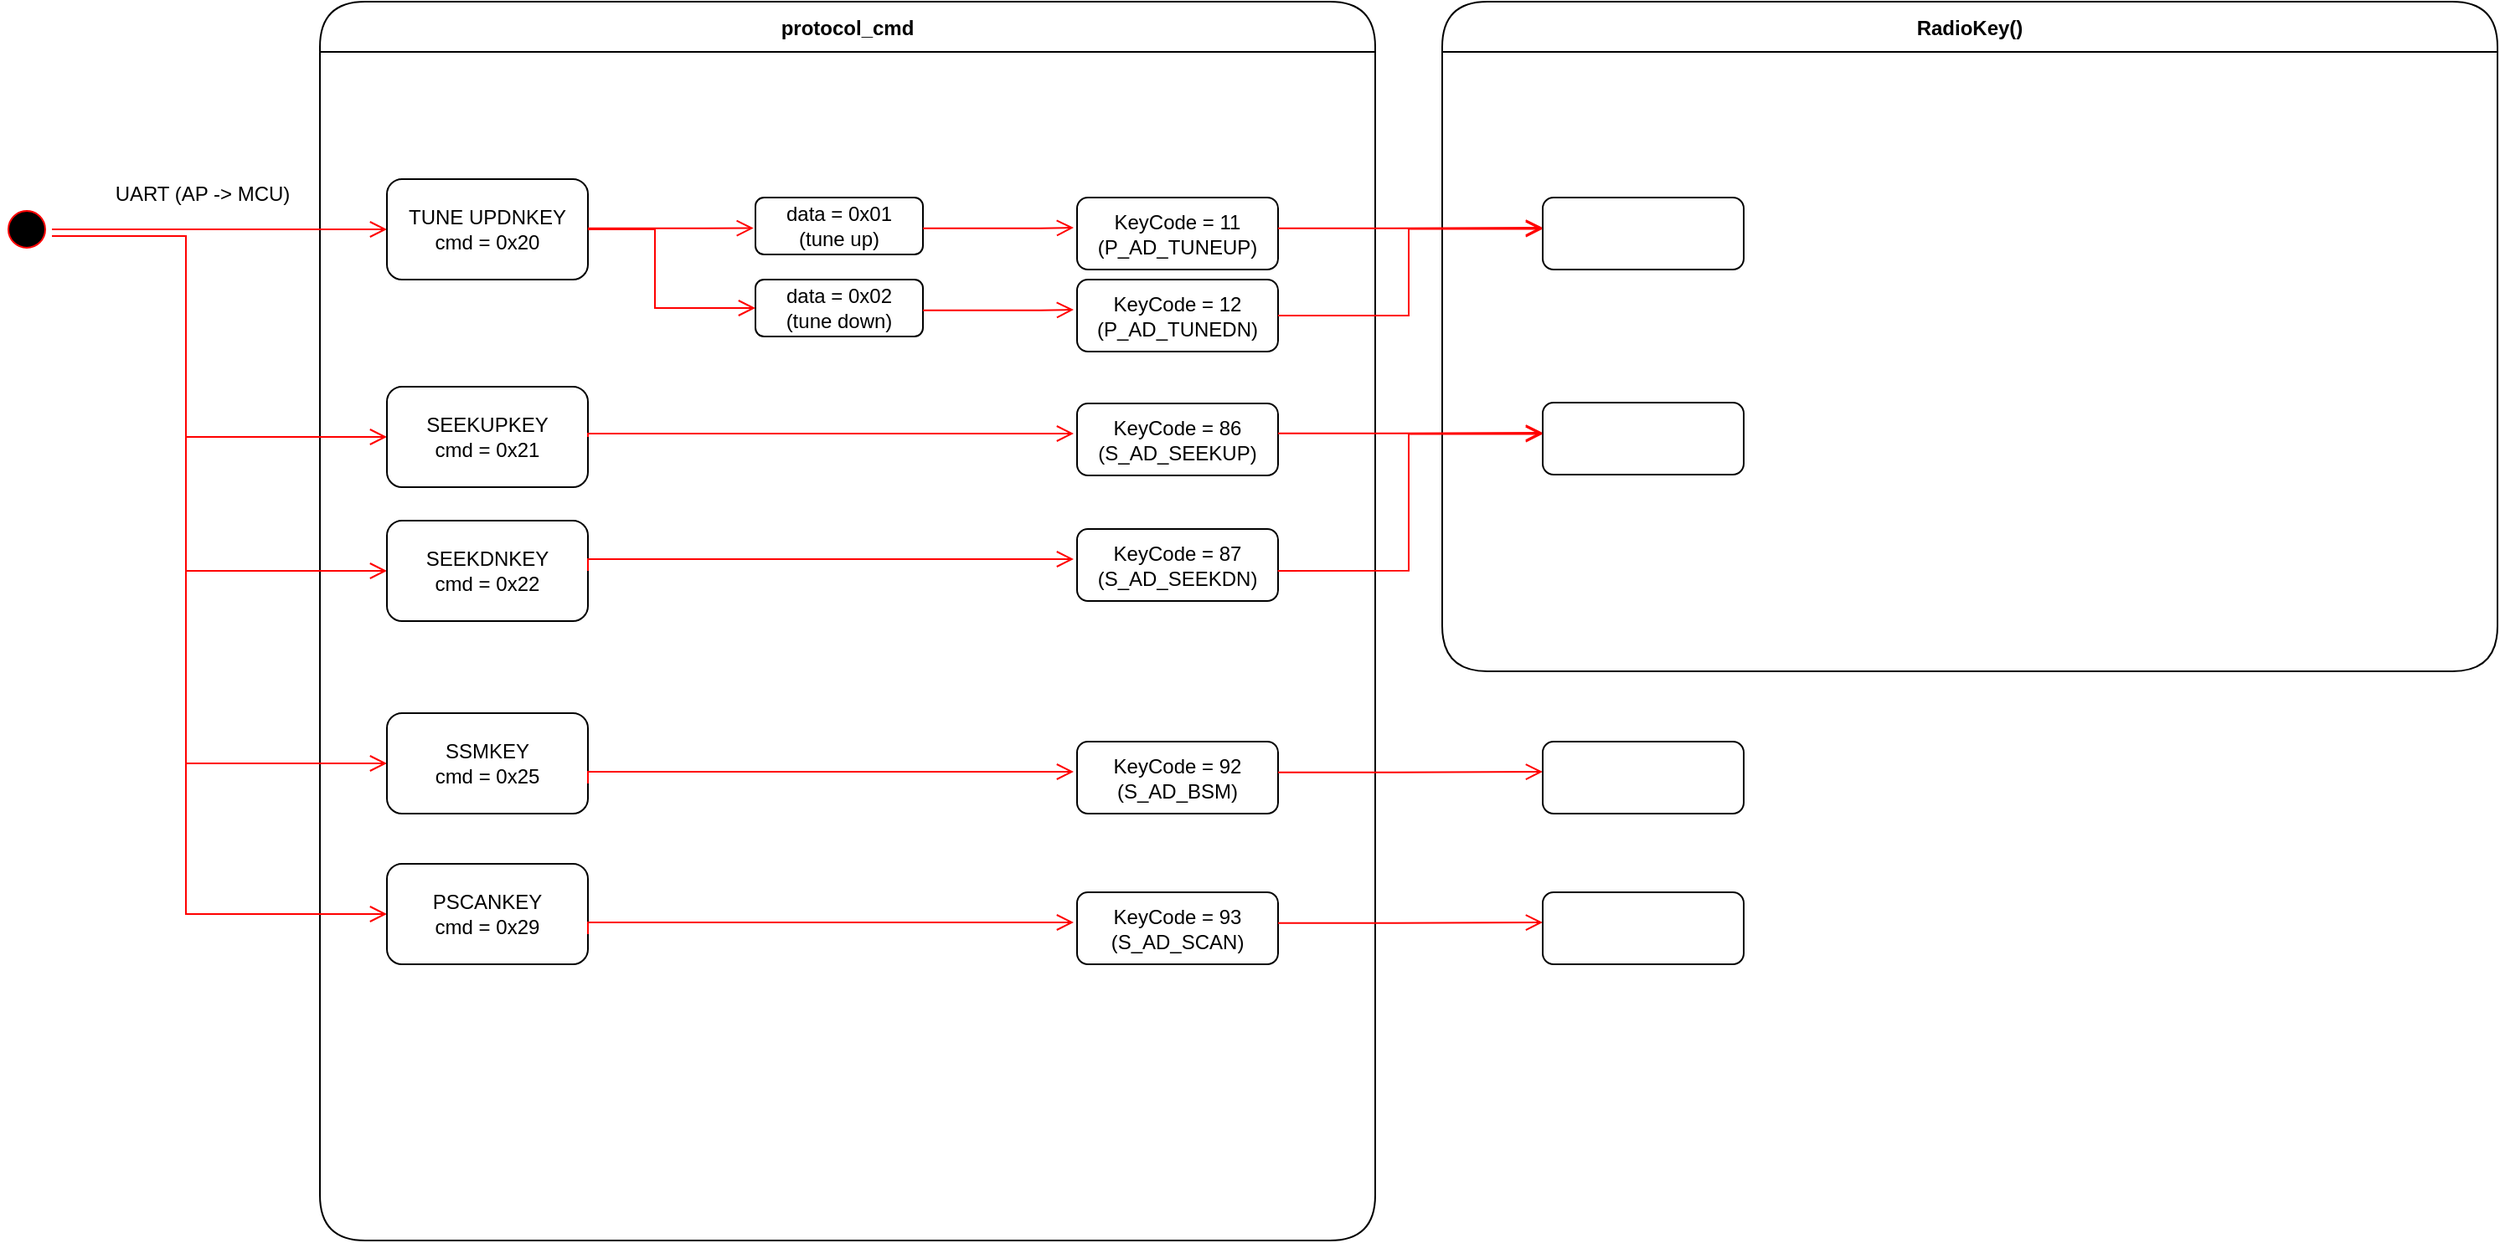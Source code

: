 <mxfile version="20.6.2" type="github">
  <diagram name="Page-1" id="58cdce13-f638-feb5-8d6f-7d28b1aa9fa0">
    <mxGraphModel dx="1483" dy="827" grid="1" gridSize="10" guides="1" tooltips="1" connect="1" arrows="1" fold="1" page="1" pageScale="1" pageWidth="1100" pageHeight="850" background="none" math="0" shadow="0">
      <root>
        <mxCell id="0" />
        <mxCell id="1" parent="0" />
        <mxCell id="SUXEZbgYKyHz7WRzrGh1-13" value="protocol_cmd" style="swimlane;fontStyle=1;align=center;verticalAlign=middle;childLayout=stackLayout;horizontal=1;startSize=30;horizontalStack=0;resizeParent=0;resizeLast=1;container=0;collapsible=0;rounded=1;arcSize=30;swimlaneFillColor=#FFFFFF;dropTarget=0;fontSize=12;" vertex="1" parent="1">
          <mxGeometry x="320" y="160" width="630" height="740" as="geometry" />
        </mxCell>
        <mxCell id="SUXEZbgYKyHz7WRzrGh1-1" value="" style="ellipse;html=1;shape=startState;fillColor=#000000;strokeColor=#ff0000;" vertex="1" parent="1">
          <mxGeometry x="130" y="281" width="30" height="30" as="geometry" />
        </mxCell>
        <mxCell id="SUXEZbgYKyHz7WRzrGh1-2" value="" style="edgeStyle=orthogonalEdgeStyle;html=1;verticalAlign=bottom;endArrow=open;endSize=8;strokeColor=#ff0000;rounded=0;" edge="1" source="SUXEZbgYKyHz7WRzrGh1-1" parent="1">
          <mxGeometry relative="1" as="geometry">
            <mxPoint x="360" y="296" as="targetPoint" />
          </mxGeometry>
        </mxCell>
        <mxCell id="SUXEZbgYKyHz7WRzrGh1-3" value="UART (AP -&amp;gt; MCU)" style="text;html=1;strokeColor=none;fillColor=none;align=center;verticalAlign=middle;whiteSpace=wrap;rounded=0;" vertex="1" parent="1">
          <mxGeometry x="190" y="260" width="120" height="30" as="geometry" />
        </mxCell>
        <mxCell id="SUXEZbgYKyHz7WRzrGh1-4" value="TUNE UPDNKEY&lt;br&gt;cmd = 0x20" style="rounded=1;whiteSpace=wrap;html=1;" vertex="1" parent="1">
          <mxGeometry x="360" y="266" width="120" height="60" as="geometry" />
        </mxCell>
        <mxCell id="SUXEZbgYKyHz7WRzrGh1-5" value="" style="edgeStyle=orthogonalEdgeStyle;html=1;verticalAlign=bottom;endArrow=open;endSize=8;strokeColor=#ff0000;rounded=0;entryX=-0.011;entryY=0.537;entryDx=0;entryDy=0;entryPerimeter=0;" edge="1" parent="1" target="SUXEZbgYKyHz7WRzrGh1-6">
          <mxGeometry relative="1" as="geometry">
            <mxPoint x="570" y="295" as="targetPoint" />
            <mxPoint x="480" y="295.41" as="sourcePoint" />
            <Array as="points">
              <mxPoint x="550" y="295" />
            </Array>
          </mxGeometry>
        </mxCell>
        <mxCell id="SUXEZbgYKyHz7WRzrGh1-6" value="data = 0x01&lt;br&gt;(tune up)" style="rounded=1;whiteSpace=wrap;html=1;" vertex="1" parent="1">
          <mxGeometry x="580" y="277" width="100" height="34" as="geometry" />
        </mxCell>
        <mxCell id="SUXEZbgYKyHz7WRzrGh1-7" value="data = 0x02&lt;br&gt;(tune down)" style="rounded=1;whiteSpace=wrap;html=1;" vertex="1" parent="1">
          <mxGeometry x="580" y="326" width="100" height="34" as="geometry" />
        </mxCell>
        <mxCell id="SUXEZbgYKyHz7WRzrGh1-8" value="" style="edgeStyle=orthogonalEdgeStyle;html=1;verticalAlign=bottom;endArrow=open;endSize=8;strokeColor=#ff0000;rounded=0;" edge="1" parent="1">
          <mxGeometry relative="1" as="geometry">
            <mxPoint x="770" y="295" as="targetPoint" />
            <mxPoint x="680" y="295.41" as="sourcePoint" />
            <Array as="points">
              <mxPoint x="750" y="295" />
              <mxPoint x="820" y="295" />
            </Array>
          </mxGeometry>
        </mxCell>
        <mxCell id="SUXEZbgYKyHz7WRzrGh1-9" value="&lt;font style=&quot;font-size: 12px;&quot;&gt;KeyCode = 11&lt;br&gt;(&lt;span style=&quot;font-family: Arial; text-align: left; background-color: rgb(255, 255, 255);&quot;&gt;P_AD_TUNEUP&lt;/span&gt;)&lt;/font&gt;" style="rounded=1;whiteSpace=wrap;html=1;" vertex="1" parent="1">
          <mxGeometry x="772" y="277" width="120" height="43" as="geometry" />
        </mxCell>
        <mxCell id="SUXEZbgYKyHz7WRzrGh1-10" value="" style="edgeStyle=orthogonalEdgeStyle;html=1;verticalAlign=bottom;endArrow=open;endSize=8;strokeColor=#ff0000;rounded=0;" edge="1" parent="1">
          <mxGeometry relative="1" as="geometry">
            <mxPoint x="770" y="344" as="targetPoint" />
            <mxPoint x="680" y="344.41" as="sourcePoint" />
            <Array as="points">
              <mxPoint x="750" y="344" />
              <mxPoint x="820" y="344" />
            </Array>
          </mxGeometry>
        </mxCell>
        <mxCell id="SUXEZbgYKyHz7WRzrGh1-11" value="&lt;font style=&quot;font-size: 12px;&quot;&gt;KeyCode = 12&lt;br&gt;(&lt;span style=&quot;font-family: Arial; text-align: left; background-color: rgb(255, 255, 255);&quot;&gt;P_AD_TUNEDN&lt;/span&gt;)&lt;/font&gt;" style="rounded=1;whiteSpace=wrap;html=1;" vertex="1" parent="1">
          <mxGeometry x="772" y="326" width="120" height="43" as="geometry" />
        </mxCell>
        <mxCell id="SUXEZbgYKyHz7WRzrGh1-12" value="" style="edgeStyle=orthogonalEdgeStyle;html=1;verticalAlign=bottom;endArrow=open;endSize=8;strokeColor=#ff0000;rounded=0;exitX=1;exitY=0.5;exitDx=0;exitDy=0;entryX=0;entryY=0.5;entryDx=0;entryDy=0;" edge="1" parent="1" source="SUXEZbgYKyHz7WRzrGh1-4" target="SUXEZbgYKyHz7WRzrGh1-7">
          <mxGeometry relative="1" as="geometry">
            <mxPoint x="580" y="305" as="targetPoint" />
            <mxPoint x="490" y="305.41" as="sourcePoint" />
            <Array as="points">
              <mxPoint x="520" y="296" />
              <mxPoint x="520" y="343" />
            </Array>
          </mxGeometry>
        </mxCell>
        <mxCell id="SUXEZbgYKyHz7WRzrGh1-16" value="RadioKey()" style="swimlane;fontStyle=1;align=center;verticalAlign=middle;childLayout=stackLayout;horizontal=1;startSize=30;horizontalStack=0;resizeParent=0;resizeLast=1;container=0;collapsible=0;rounded=1;arcSize=30;swimlaneFillColor=#FFFFFF;dropTarget=0;fontSize=12;" vertex="1" parent="1">
          <mxGeometry x="990" y="160" width="630" height="400" as="geometry" />
        </mxCell>
        <mxCell id="SUXEZbgYKyHz7WRzrGh1-17" value="" style="edgeStyle=orthogonalEdgeStyle;html=1;verticalAlign=bottom;endArrow=open;endSize=8;strokeColor=#ff0000;rounded=0;" edge="1" parent="1">
          <mxGeometry relative="1" as="geometry">
            <mxPoint x="1050" y="295" as="targetPoint" />
            <mxPoint x="892" y="295.41" as="sourcePoint" />
            <Array as="points">
              <mxPoint x="962" y="295" />
              <mxPoint x="1040" y="295" />
            </Array>
          </mxGeometry>
        </mxCell>
        <mxCell id="SUXEZbgYKyHz7WRzrGh1-18" value="" style="rounded=1;whiteSpace=wrap;html=1;" vertex="1" parent="1">
          <mxGeometry x="1050" y="277" width="120" height="43" as="geometry" />
        </mxCell>
        <mxCell id="SUXEZbgYKyHz7WRzrGh1-19" value="" style="edgeStyle=orthogonalEdgeStyle;html=1;verticalAlign=bottom;endArrow=open;endSize=8;strokeColor=#ff0000;rounded=0;" edge="1" parent="1">
          <mxGeometry relative="1" as="geometry">
            <mxPoint x="360" y="420" as="targetPoint" />
            <mxPoint x="160" y="300" as="sourcePoint" />
            <Array as="points">
              <mxPoint x="240" y="300" />
              <mxPoint x="240" y="420" />
            </Array>
          </mxGeometry>
        </mxCell>
        <mxCell id="SUXEZbgYKyHz7WRzrGh1-20" value="&lt;span style=&quot;font-family: Arial; text-align: left; background-color: rgb(255, 255, 255);&quot;&gt;SEEKUPKEY&lt;/span&gt;&lt;br&gt;cmd = 0x21" style="rounded=1;whiteSpace=wrap;html=1;" vertex="1" parent="1">
          <mxGeometry x="360" y="390" width="120" height="60" as="geometry" />
        </mxCell>
        <mxCell id="SUXEZbgYKyHz7WRzrGh1-23" value="" style="edgeStyle=orthogonalEdgeStyle;html=1;verticalAlign=bottom;endArrow=open;endSize=8;strokeColor=#ff0000;rounded=0;" edge="1" parent="1">
          <mxGeometry relative="1" as="geometry">
            <mxPoint x="360" y="500" as="targetPoint" />
            <mxPoint x="160" y="300" as="sourcePoint" />
            <Array as="points">
              <mxPoint x="160" y="300" />
              <mxPoint x="240" y="300" />
              <mxPoint x="240" y="500" />
            </Array>
          </mxGeometry>
        </mxCell>
        <mxCell id="SUXEZbgYKyHz7WRzrGh1-24" value="&lt;span style=&quot;font-family: Arial; text-align: left; background-color: rgb(255, 255, 255);&quot;&gt;SEEKDNKEY&lt;/span&gt;&lt;br&gt;cmd = 0x22" style="rounded=1;whiteSpace=wrap;html=1;" vertex="1" parent="1">
          <mxGeometry x="360" y="470" width="120" height="60" as="geometry" />
        </mxCell>
        <mxCell id="SUXEZbgYKyHz7WRzrGh1-25" value="" style="edgeStyle=orthogonalEdgeStyle;html=1;verticalAlign=bottom;endArrow=open;endSize=8;strokeColor=#ff0000;rounded=0;exitX=1;exitY=0.5;exitDx=0;exitDy=0;" edge="1" parent="1" source="SUXEZbgYKyHz7WRzrGh1-20">
          <mxGeometry relative="1" as="geometry">
            <mxPoint x="770" y="418" as="targetPoint" />
            <mxPoint x="680" y="418.41" as="sourcePoint" />
            <Array as="points">
              <mxPoint x="480" y="418" />
            </Array>
          </mxGeometry>
        </mxCell>
        <mxCell id="SUXEZbgYKyHz7WRzrGh1-26" value="&lt;font style=&quot;font-size: 12px;&quot;&gt;KeyCode = 86&lt;br&gt;(&lt;span style=&quot;font-family: Arial; text-align: left; background-color: rgb(255, 255, 255);&quot;&gt;S_AD_SEEKUP&lt;/span&gt;)&lt;/font&gt;" style="rounded=1;whiteSpace=wrap;html=1;" vertex="1" parent="1">
          <mxGeometry x="772" y="400" width="120" height="43" as="geometry" />
        </mxCell>
        <mxCell id="SUXEZbgYKyHz7WRzrGh1-27" value="" style="edgeStyle=orthogonalEdgeStyle;html=1;verticalAlign=bottom;endArrow=open;endSize=8;strokeColor=#ff0000;rounded=0;exitX=1;exitY=0.5;exitDx=0;exitDy=0;" edge="1" parent="1" source="SUXEZbgYKyHz7WRzrGh1-24">
          <mxGeometry relative="1" as="geometry">
            <mxPoint x="770" y="493" as="targetPoint" />
            <mxPoint x="680" y="493.41" as="sourcePoint" />
            <Array as="points">
              <mxPoint x="480" y="493" />
            </Array>
          </mxGeometry>
        </mxCell>
        <mxCell id="SUXEZbgYKyHz7WRzrGh1-28" value="&lt;font style=&quot;font-size: 12px;&quot;&gt;KeyCode = 87&lt;br&gt;(&lt;span style=&quot;font-family: Arial; text-align: left; background-color: rgb(255, 255, 255);&quot;&gt;S_AD_SEEKDN&lt;/span&gt;)&lt;/font&gt;" style="rounded=1;whiteSpace=wrap;html=1;" vertex="1" parent="1">
          <mxGeometry x="772" y="475" width="120" height="43" as="geometry" />
        </mxCell>
        <mxCell id="SUXEZbgYKyHz7WRzrGh1-30" value="" style="edgeStyle=orthogonalEdgeStyle;html=1;verticalAlign=bottom;endArrow=open;endSize=8;strokeColor=#ff0000;rounded=0;exitX=1;exitY=0.5;exitDx=0;exitDy=0;" edge="1" parent="1" source="SUXEZbgYKyHz7WRzrGh1-11">
          <mxGeometry relative="1" as="geometry">
            <mxPoint x="1050" y="295.8" as="targetPoint" />
            <mxPoint x="892" y="296.21" as="sourcePoint" />
            <Array as="points">
              <mxPoint x="970" y="348" />
              <mxPoint x="970" y="296" />
            </Array>
          </mxGeometry>
        </mxCell>
        <mxCell id="SUXEZbgYKyHz7WRzrGh1-31" value="" style="edgeStyle=orthogonalEdgeStyle;html=1;verticalAlign=bottom;endArrow=open;endSize=8;strokeColor=#ff0000;rounded=0;" edge="1" parent="1">
          <mxGeometry relative="1" as="geometry">
            <mxPoint x="1050" y="417.5" as="targetPoint" />
            <mxPoint x="892" y="417.91" as="sourcePoint" />
            <Array as="points">
              <mxPoint x="962" y="417.5" />
              <mxPoint x="1040" y="417.5" />
            </Array>
          </mxGeometry>
        </mxCell>
        <mxCell id="SUXEZbgYKyHz7WRzrGh1-32" value="" style="rounded=1;whiteSpace=wrap;html=1;" vertex="1" parent="1">
          <mxGeometry x="1050" y="399.5" width="120" height="43" as="geometry" />
        </mxCell>
        <mxCell id="SUXEZbgYKyHz7WRzrGh1-33" value="" style="edgeStyle=orthogonalEdgeStyle;html=1;verticalAlign=bottom;endArrow=open;endSize=8;strokeColor=#ff0000;rounded=0;exitX=0.999;exitY=0.58;exitDx=0;exitDy=0;exitPerimeter=0;" edge="1" parent="1" source="SUXEZbgYKyHz7WRzrGh1-28">
          <mxGeometry relative="1" as="geometry">
            <mxPoint x="1050" y="418.3" as="targetPoint" />
            <mxPoint x="892" y="470" as="sourcePoint" />
            <Array as="points">
              <mxPoint x="970" y="500" />
              <mxPoint x="970" y="418" />
            </Array>
          </mxGeometry>
        </mxCell>
        <mxCell id="SUXEZbgYKyHz7WRzrGh1-34" value="" style="edgeStyle=orthogonalEdgeStyle;html=1;verticalAlign=bottom;endArrow=open;endSize=8;strokeColor=#ff0000;rounded=0;" edge="1" parent="1">
          <mxGeometry relative="1" as="geometry">
            <mxPoint x="360" y="615" as="targetPoint" />
            <mxPoint x="160" y="300" as="sourcePoint" />
            <Array as="points">
              <mxPoint x="240" y="300" />
              <mxPoint x="240" y="615" />
            </Array>
          </mxGeometry>
        </mxCell>
        <mxCell id="SUXEZbgYKyHz7WRzrGh1-35" value="&lt;span style=&quot;font-family: Arial; text-align: left; background-color: rgb(255, 255, 255);&quot;&gt;SSMKEY&lt;/span&gt;&lt;br&gt;cmd = 0x25" style="rounded=1;whiteSpace=wrap;html=1;" vertex="1" parent="1">
          <mxGeometry x="360" y="585" width="120" height="60" as="geometry" />
        </mxCell>
        <mxCell id="SUXEZbgYKyHz7WRzrGh1-36" value="" style="edgeStyle=orthogonalEdgeStyle;html=1;verticalAlign=bottom;endArrow=open;endSize=8;strokeColor=#ff0000;rounded=0;exitX=1;exitY=0.5;exitDx=0;exitDy=0;" edge="1" parent="1">
          <mxGeometry relative="1" as="geometry">
            <mxPoint x="770" y="620" as="targetPoint" />
            <mxPoint x="480" y="627" as="sourcePoint" />
            <Array as="points">
              <mxPoint x="480" y="620" />
            </Array>
          </mxGeometry>
        </mxCell>
        <mxCell id="SUXEZbgYKyHz7WRzrGh1-37" value="&lt;font style=&quot;font-size: 12px;&quot;&gt;KeyCode = 92&lt;br&gt;(&lt;span style=&quot;font-family: Arial; text-align: left; background-color: rgb(255, 255, 255);&quot;&gt;S_AD_BSM&lt;/span&gt;)&lt;/font&gt;" style="rounded=1;whiteSpace=wrap;html=1;" vertex="1" parent="1">
          <mxGeometry x="772" y="602" width="120" height="43" as="geometry" />
        </mxCell>
        <mxCell id="SUXEZbgYKyHz7WRzrGh1-38" value="" style="edgeStyle=orthogonalEdgeStyle;html=1;verticalAlign=bottom;endArrow=open;endSize=8;strokeColor=#ff0000;rounded=0;" edge="1" parent="1">
          <mxGeometry relative="1" as="geometry">
            <mxPoint x="1050" y="620" as="targetPoint" />
            <mxPoint x="892" y="620.41" as="sourcePoint" />
            <Array as="points">
              <mxPoint x="962" y="620" />
              <mxPoint x="1040" y="620" />
            </Array>
          </mxGeometry>
        </mxCell>
        <mxCell id="SUXEZbgYKyHz7WRzrGh1-39" value="" style="rounded=1;whiteSpace=wrap;html=1;" vertex="1" parent="1">
          <mxGeometry x="1050" y="602" width="120" height="43" as="geometry" />
        </mxCell>
        <mxCell id="SUXEZbgYKyHz7WRzrGh1-40" value="" style="edgeStyle=orthogonalEdgeStyle;html=1;verticalAlign=bottom;endArrow=open;endSize=8;strokeColor=#ff0000;rounded=0;" edge="1" parent="1">
          <mxGeometry relative="1" as="geometry">
            <mxPoint x="360" y="705" as="targetPoint" />
            <mxPoint x="160" y="300" as="sourcePoint" />
            <Array as="points">
              <mxPoint x="160" y="300" />
              <mxPoint x="240" y="300" />
              <mxPoint x="240" y="705" />
            </Array>
          </mxGeometry>
        </mxCell>
        <mxCell id="SUXEZbgYKyHz7WRzrGh1-41" value="&lt;span style=&quot;font-family: Arial; text-align: left; background-color: rgb(255, 255, 255);&quot;&gt;PSCANKEY&lt;/span&gt;&lt;br&gt;cmd = 0x29" style="rounded=1;whiteSpace=wrap;html=1;" vertex="1" parent="1">
          <mxGeometry x="360" y="675" width="120" height="60" as="geometry" />
        </mxCell>
        <mxCell id="SUXEZbgYKyHz7WRzrGh1-42" value="" style="edgeStyle=orthogonalEdgeStyle;html=1;verticalAlign=bottom;endArrow=open;endSize=8;strokeColor=#ff0000;rounded=0;exitX=1;exitY=0.5;exitDx=0;exitDy=0;" edge="1" parent="1">
          <mxGeometry relative="1" as="geometry">
            <mxPoint x="770" y="710" as="targetPoint" />
            <mxPoint x="480" y="717" as="sourcePoint" />
            <Array as="points">
              <mxPoint x="480" y="710" />
            </Array>
          </mxGeometry>
        </mxCell>
        <mxCell id="SUXEZbgYKyHz7WRzrGh1-43" value="&lt;font style=&quot;font-size: 12px;&quot;&gt;KeyCode = 93&lt;br&gt;(&lt;span style=&quot;font-family: Arial; text-align: left; background-color: rgb(255, 255, 255);&quot;&gt;S_AD_SCAN&lt;/span&gt;)&lt;/font&gt;" style="rounded=1;whiteSpace=wrap;html=1;" vertex="1" parent="1">
          <mxGeometry x="772" y="692" width="120" height="43" as="geometry" />
        </mxCell>
        <mxCell id="SUXEZbgYKyHz7WRzrGh1-44" value="" style="edgeStyle=orthogonalEdgeStyle;html=1;verticalAlign=bottom;endArrow=open;endSize=8;strokeColor=#ff0000;rounded=0;" edge="1" parent="1">
          <mxGeometry relative="1" as="geometry">
            <mxPoint x="1050" y="710" as="targetPoint" />
            <mxPoint x="892" y="710.41" as="sourcePoint" />
            <Array as="points">
              <mxPoint x="962" y="710" />
              <mxPoint x="1040" y="710" />
            </Array>
          </mxGeometry>
        </mxCell>
        <mxCell id="SUXEZbgYKyHz7WRzrGh1-45" value="" style="rounded=1;whiteSpace=wrap;html=1;" vertex="1" parent="1">
          <mxGeometry x="1050" y="692" width="120" height="43" as="geometry" />
        </mxCell>
      </root>
    </mxGraphModel>
  </diagram>
</mxfile>
